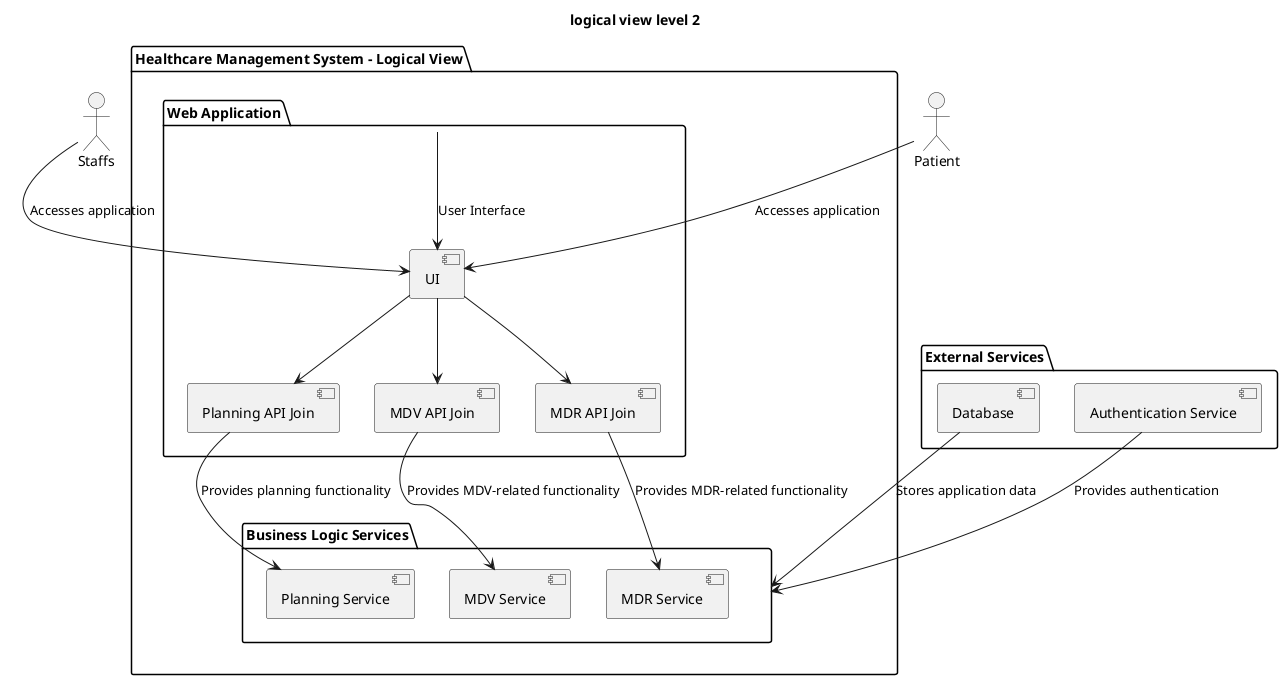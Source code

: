 @startuml namespace logical view level 2
title logical view level 2

actor Staffs
actor Patient

package "Healthcare Management System - Logical View" {

  package "Web Application" {
    [UI] --> [Planning API Join]
    [UI] --> [MDV API Join]
    [UI] --> [MDR API Join]
  }

  package "Business Logic Services" {
    [Planning API Join] --> [Planning Service] : Provides planning functionality
    [MDV API Join] --> [MDV Service] : Provides MDV-related functionality
    [MDR API Join] --> [MDR Service] : Provides MDR-related functionality
  }

  [Web Application] --> [UI] : User Interface
}

package "External Services" {
  [Database] --> [Business Logic Services] : Stores application data
  [Authentication Service] --> [Business Logic Services] : Provides authentication
}

Patient --> [UI] : Accesses application
Staffs --> [UI] : Accesses application
@enduml